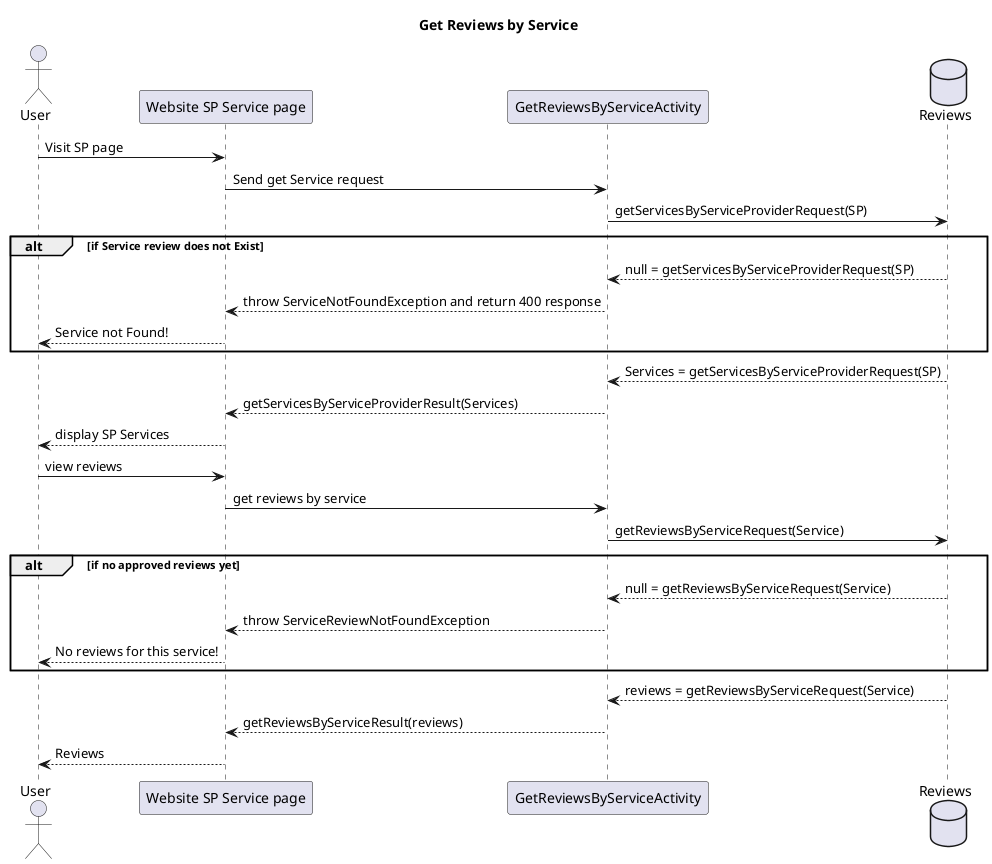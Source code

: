 @startuml


title Get Reviews by Service
actor User as u
participant "Website SP Service page" as wrp
participant GetReviewsByServiceActivity as grsa
database Reviews as rdb

u -> wrp: Visit SP page
wrp -> grsa: Send get Service request
grsa -> rdb: getServicesByServiceProviderRequest(SP)
alt if Service review does not Exist
rdb --> grsa : null = getServicesByServiceProviderRequest(SP)
grsa --> wrp: throw ServiceNotFoundException and return 400 response
wrp --> u: Service not Found!
'else else continue
end
grsa <-- rdb: Services = getServicesByServiceProviderRequest(SP)
grsa --> wrp: getServicesByServiceProviderResult(Services)
wrp --> u: display SP Services

u -> wrp : view reviews
wrp -> grsa : get reviews by service
grsa -> rdb : getReviewsByServiceRequest(Service)

alt if no approved reviews yet
rdb --> grsa : null = getReviewsByServiceRequest(Service)
grsa --> wrp : throw ServiceReviewNotFoundException
wrp --> u : No reviews for this service!
end

rdb --> grsa : reviews = getReviewsByServiceRequest(Service)
grsa --> wrp : getReviewsByServiceResult(reviews)
wrp --> u : Reviews

@enduml